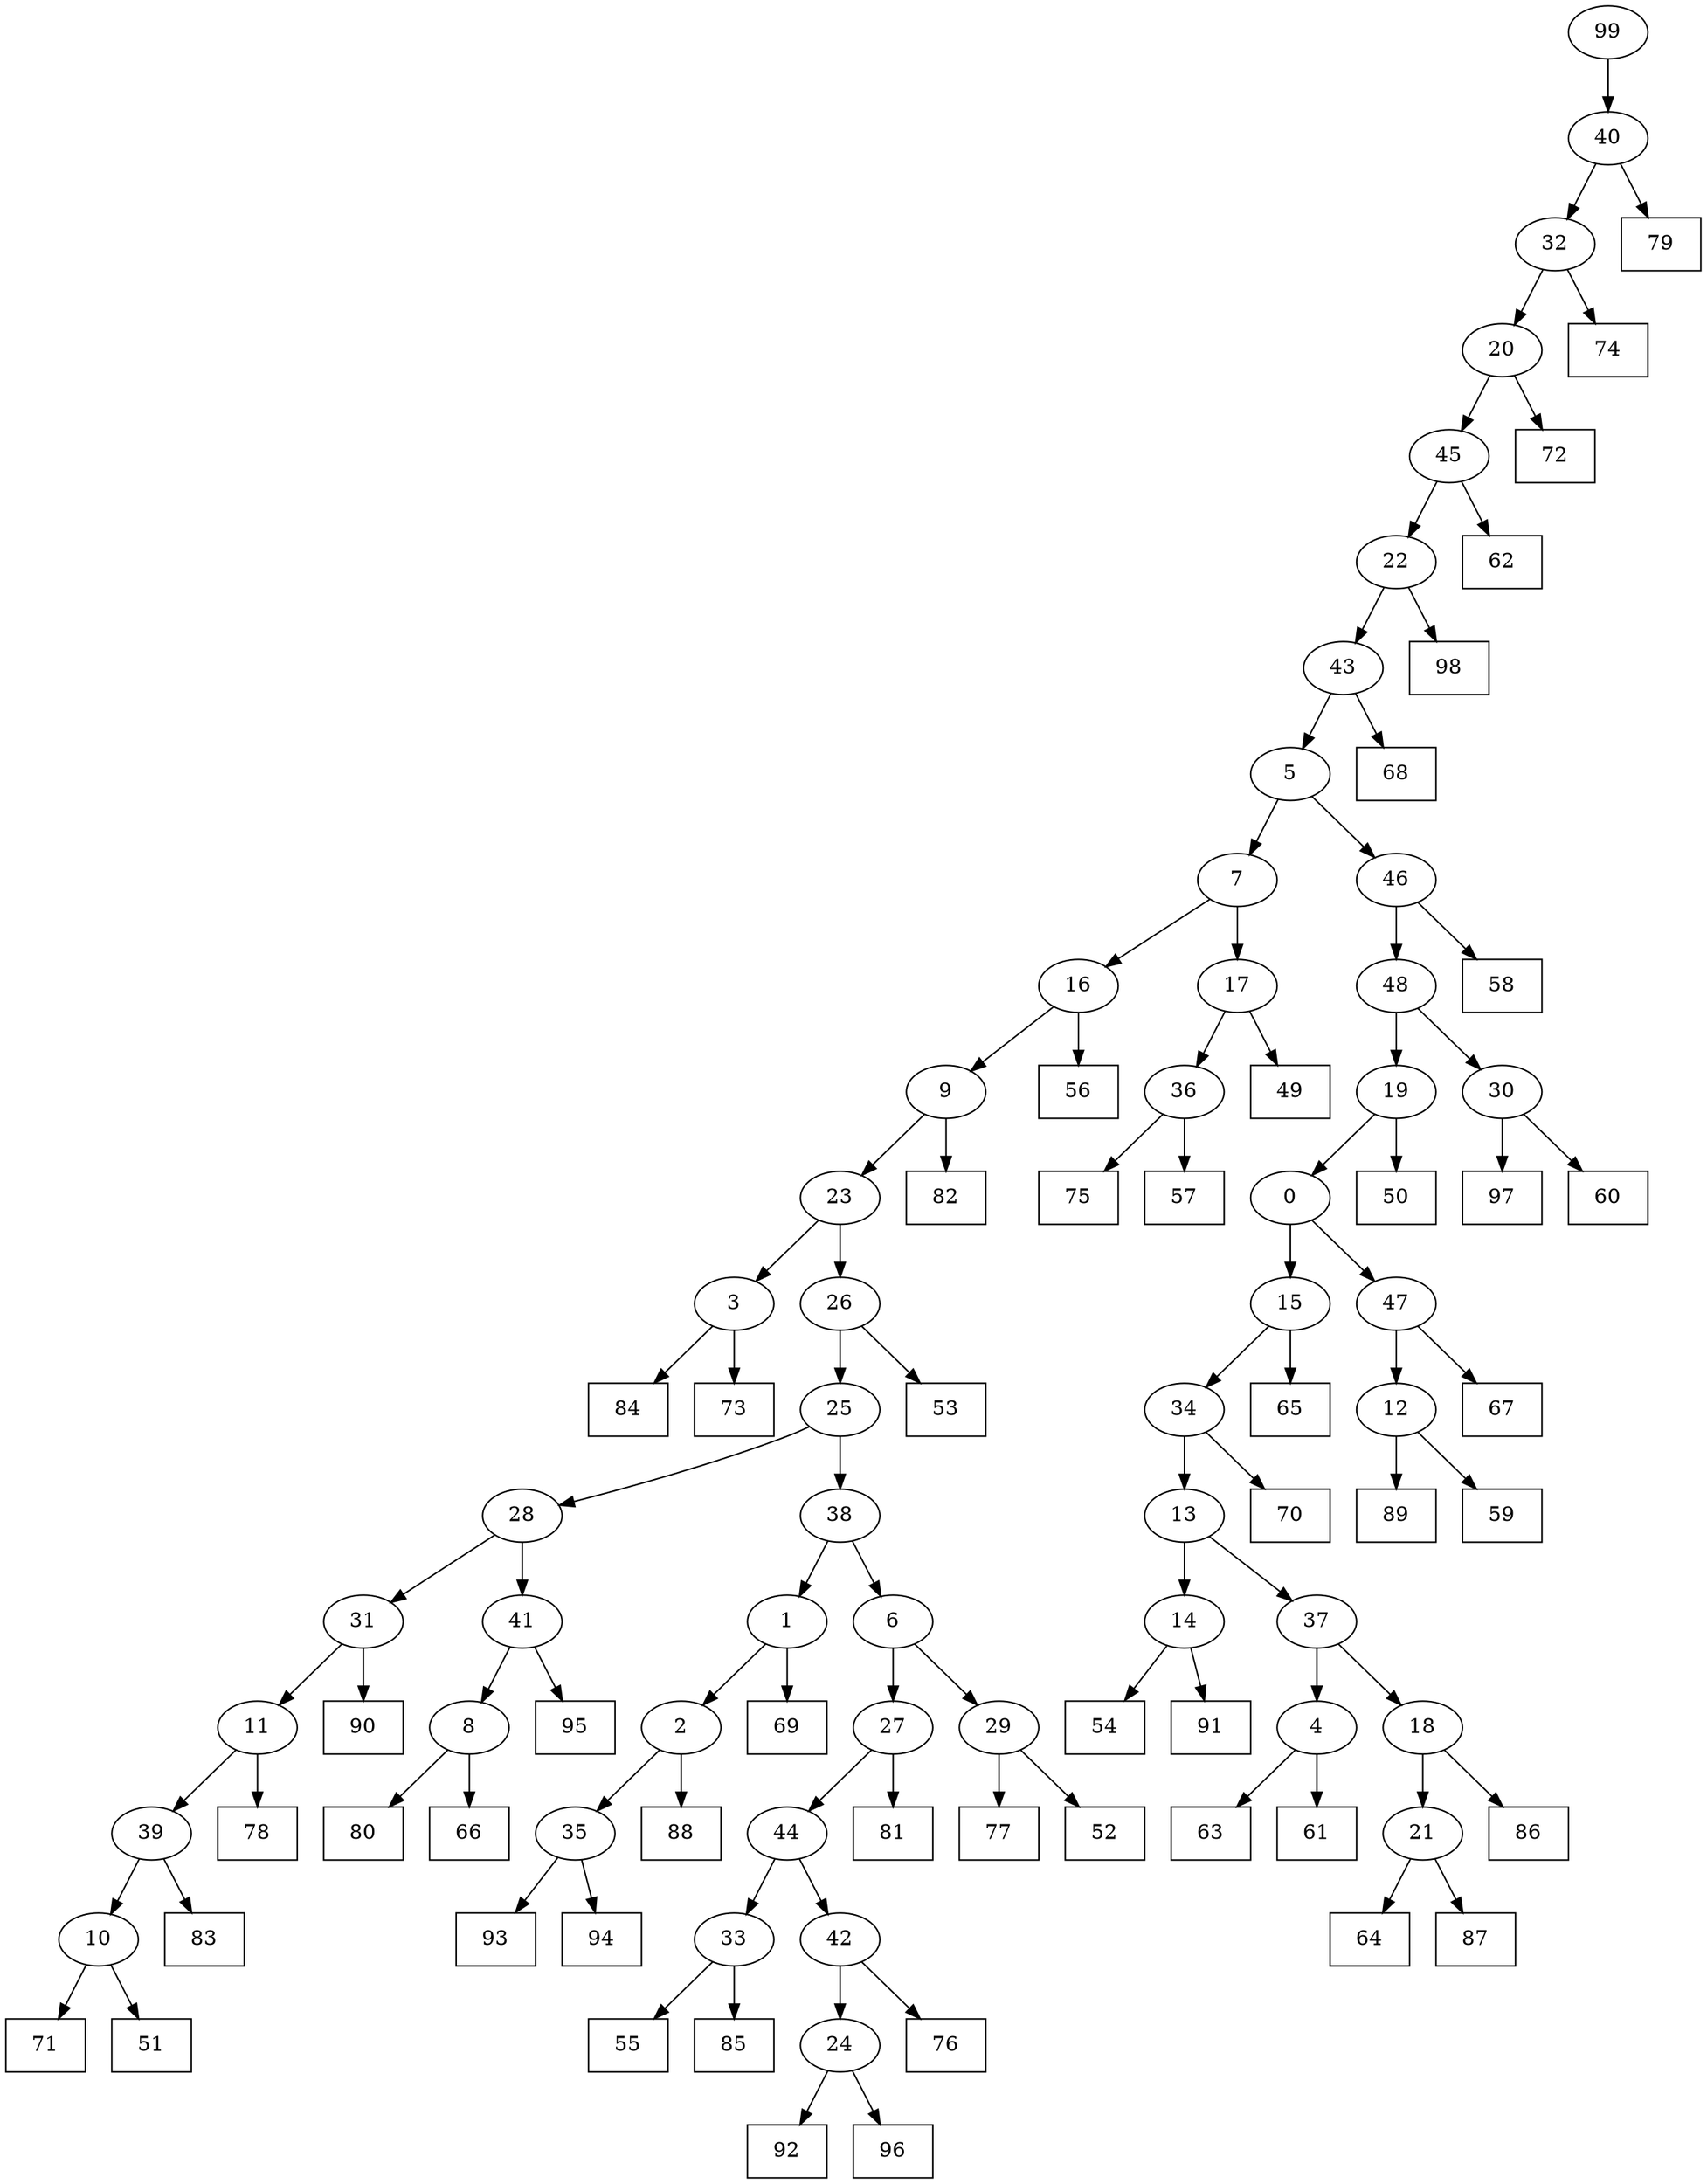 digraph G {
0[label="0"];
1[label="1"];
2[label="2"];
3[label="3"];
4[label="4"];
5[label="5"];
6[label="6"];
7[label="7"];
8[label="8"];
9[label="9"];
10[label="10"];
11[label="11"];
12[label="12"];
13[label="13"];
14[label="14"];
15[label="15"];
16[label="16"];
17[label="17"];
18[label="18"];
19[label="19"];
20[label="20"];
21[label="21"];
22[label="22"];
23[label="23"];
24[label="24"];
25[label="25"];
26[label="26"];
27[label="27"];
28[label="28"];
29[label="29"];
30[label="30"];
31[label="31"];
32[label="32"];
33[label="33"];
34[label="34"];
35[label="35"];
36[label="36"];
37[label="37"];
38[label="38"];
39[label="39"];
40[label="40"];
41[label="41"];
42[label="42"];
43[label="43"];
44[label="44"];
45[label="45"];
46[label="46"];
47[label="47"];
48[label="48"];
49[shape=box,label="54"];
50[shape=box,label="78"];
51[shape=box,label="79"];
52[shape=box,label="98"];
53[shape=box,label="93"];
54[shape=box,label="58"];
55[shape=box,label="71"];
56[shape=box,label="74"];
57[shape=box,label="63"];
58[shape=box,label="64"];
59[shape=box,label="77"];
60[shape=box,label="88"];
61[shape=box,label="68"];
62[shape=box,label="86"];
63[shape=box,label="97"];
64[shape=box,label="91"];
65[shape=box,label="65"];
66[shape=box,label="94"];
67[shape=box,label="50"];
68[shape=box,label="95"];
69[shape=box,label="80"];
70[shape=box,label="51"];
71[shape=box,label="70"];
72[shape=box,label="66"];
73[shape=box,label="92"];
74[shape=box,label="49"];
75[shape=box,label="90"];
76[shape=box,label="89"];
77[shape=box,label="55"];
78[shape=box,label="75"];
79[shape=box,label="87"];
80[shape=box,label="76"];
81[shape=box,label="62"];
82[shape=box,label="82"];
83[shape=box,label="69"];
84[shape=box,label="72"];
85[shape=box,label="52"];
86[shape=box,label="61"];
87[shape=box,label="60"];
88[shape=box,label="53"];
89[shape=box,label="83"];
90[shape=box,label="84"];
91[shape=box,label="85"];
92[shape=box,label="81"];
93[shape=box,label="57"];
94[shape=box,label="96"];
95[shape=box,label="73"];
96[shape=box,label="56"];
97[shape=box,label="59"];
98[shape=box,label="67"];
99[label="99"];
35->66 ;
30->63 ;
33->91 ;
32->56 ;
36->93 ;
7->17 ;
26->25 ;
12->76 ;
47->98 ;
39->89 ;
3->90 ;
29->59 ;
31->75 ;
15->34 ;
34->71 ;
22->52 ;
2->35 ;
35->53 ;
4->57 ;
44->33 ;
8->72 ;
24->94 ;
4->86 ;
39->10 ;
0->15 ;
15->65 ;
40->51 ;
38->6 ;
6->29 ;
37->4 ;
10->70 ;
5->46 ;
10->55 ;
26->88 ;
42->80 ;
42->24 ;
24->73 ;
1->2 ;
2->60 ;
43->61 ;
22->43 ;
8->69 ;
23->26 ;
12->97 ;
46->48 ;
31->11 ;
19->0 ;
14->64 ;
43->5 ;
29->85 ;
99->40 ;
41->68 ;
21->79 ;
20->45 ;
45->22 ;
25->28 ;
28->31 ;
46->54 ;
5->7 ;
21->58 ;
27->44 ;
44->42 ;
11->39 ;
17->36 ;
28->41 ;
41->8 ;
40->32 ;
32->20 ;
20->84 ;
9->23 ;
16->96 ;
36->78 ;
6->27 ;
27->92 ;
17->74 ;
37->18 ;
18->62 ;
48->19 ;
19->67 ;
48->30 ;
25->38 ;
13->14 ;
30->87 ;
38->1 ;
1->83 ;
45->81 ;
9->82 ;
33->77 ;
23->3 ;
3->95 ;
11->50 ;
0->47 ;
47->12 ;
14->49 ;
7->16 ;
16->9 ;
18->21 ;
34->13 ;
13->37 ;
}
